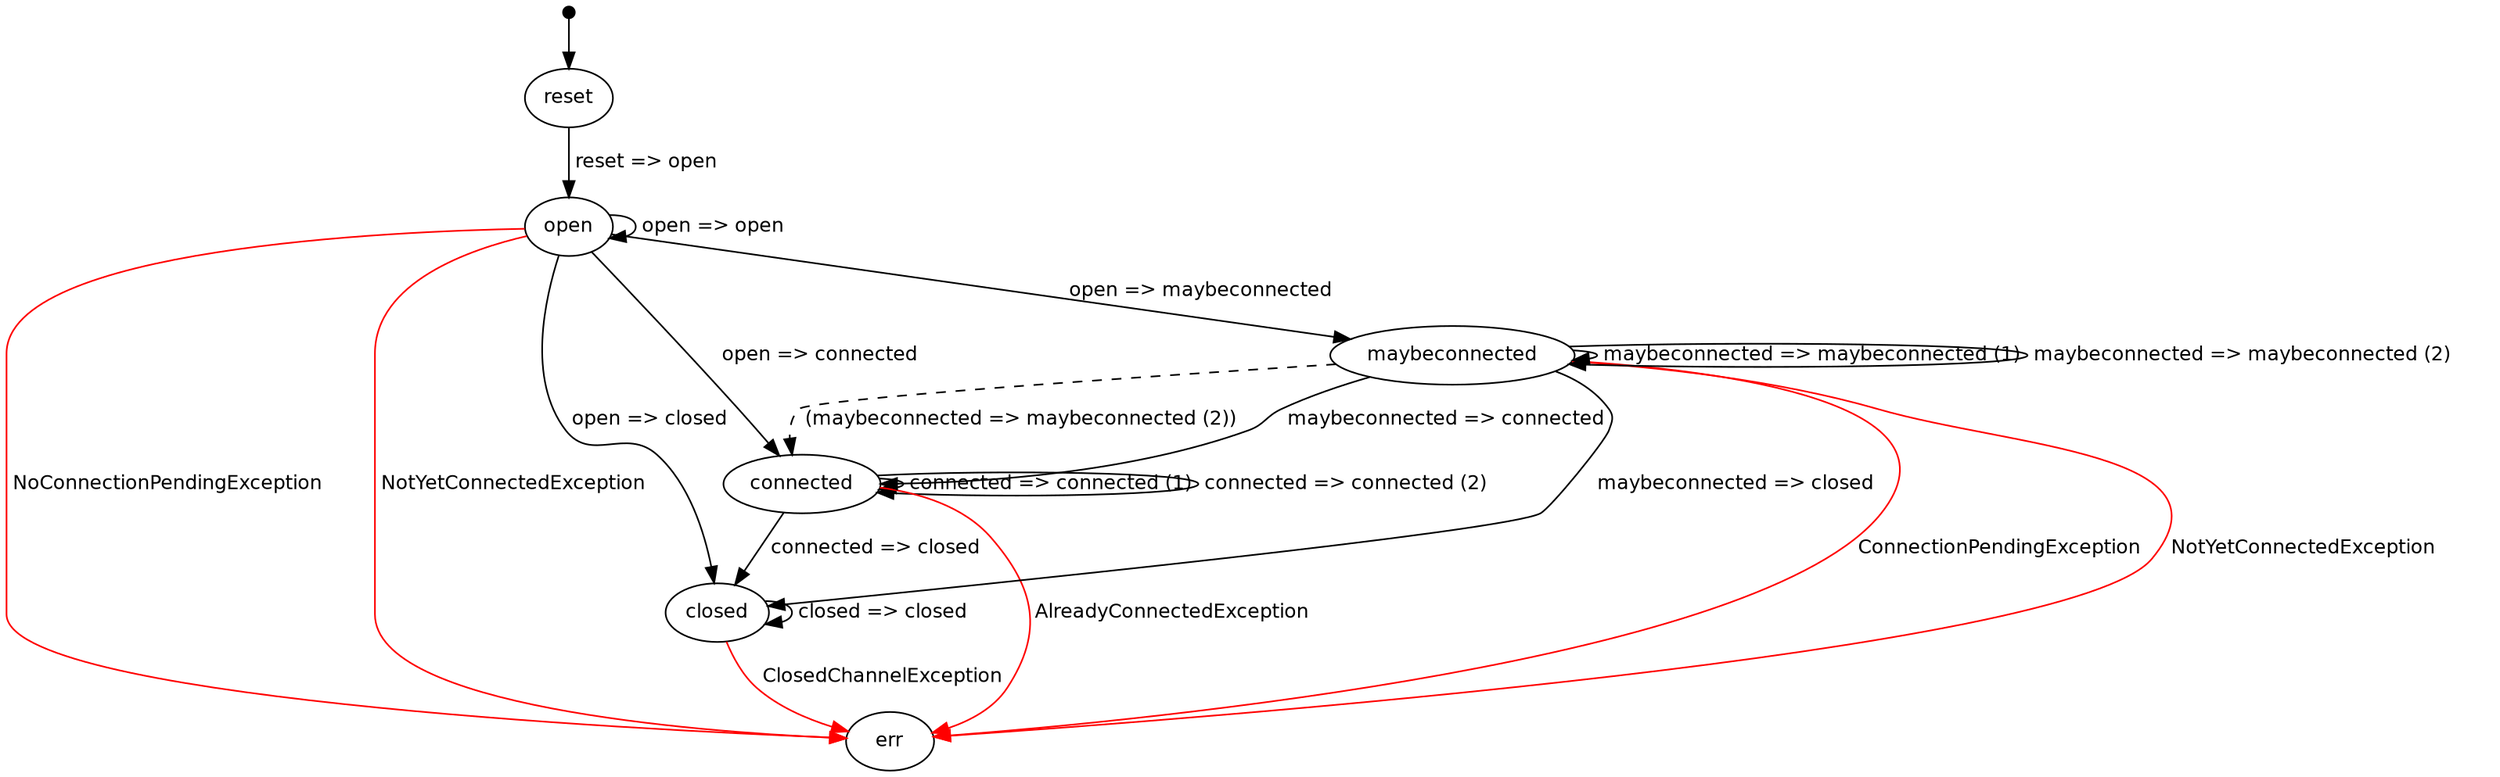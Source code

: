 digraph model {
  graph [ rankdir = "TB", ranksep="0.4", nodesep="0.2" ];
  node [ fontname = "Helvetica", fontsize="12.0", margin="0.07" ];
  edge [ fontname = "Helvetica", fontsize="12.0", margin="0.05" ];
  "" [ shape = "point", height="0.1" ];
  "" -> reset
  connected	-> err [ label = " AlreadyConnectedException " color = "red" ];
  connected	-> connected [ label = " connected => connected (1) " ];
  connected	-> connected [ label = " connected => connected (2) " ];
  connected	-> closed [ label = " connected => closed " ];
  reset	-> open [ label = " reset => open " ];
  maybeconnected	-> maybeconnected [ label = " maybeconnected => maybeconnected (1) " ];
  maybeconnected	-> connected [ label = " maybeconnected => connected " ];
  maybeconnected	-> maybeconnected [ label = " maybeconnected => maybeconnected (2) " ];
  maybeconnected	-> connected [ label = " (maybeconnected => maybeconnected (2)) " style = "dashed" ];
  maybeconnected	-> err [ label = " ConnectionPendingException " color = "red" ];
  maybeconnected	-> err [ label = " NotYetConnectedException " color = "red" ];
  maybeconnected	-> closed [ label = " maybeconnected => closed " ];
  open	-> open [ label = " open => open " ];
  open	-> connected [ label = " open => connected " ];
  open	-> maybeconnected [ label = " open => maybeconnected " ];
  open	-> err [ label = " NoConnectionPendingException " color = "red" ];
  open	-> err [ label = " NotYetConnectedException " color = "red" ];
  open	-> closed [ label = " open => closed " ];
  closed	-> closed [ label = " closed => closed " ];
  closed	-> err [ label = " ClosedChannelException " color = "red" ];
}
